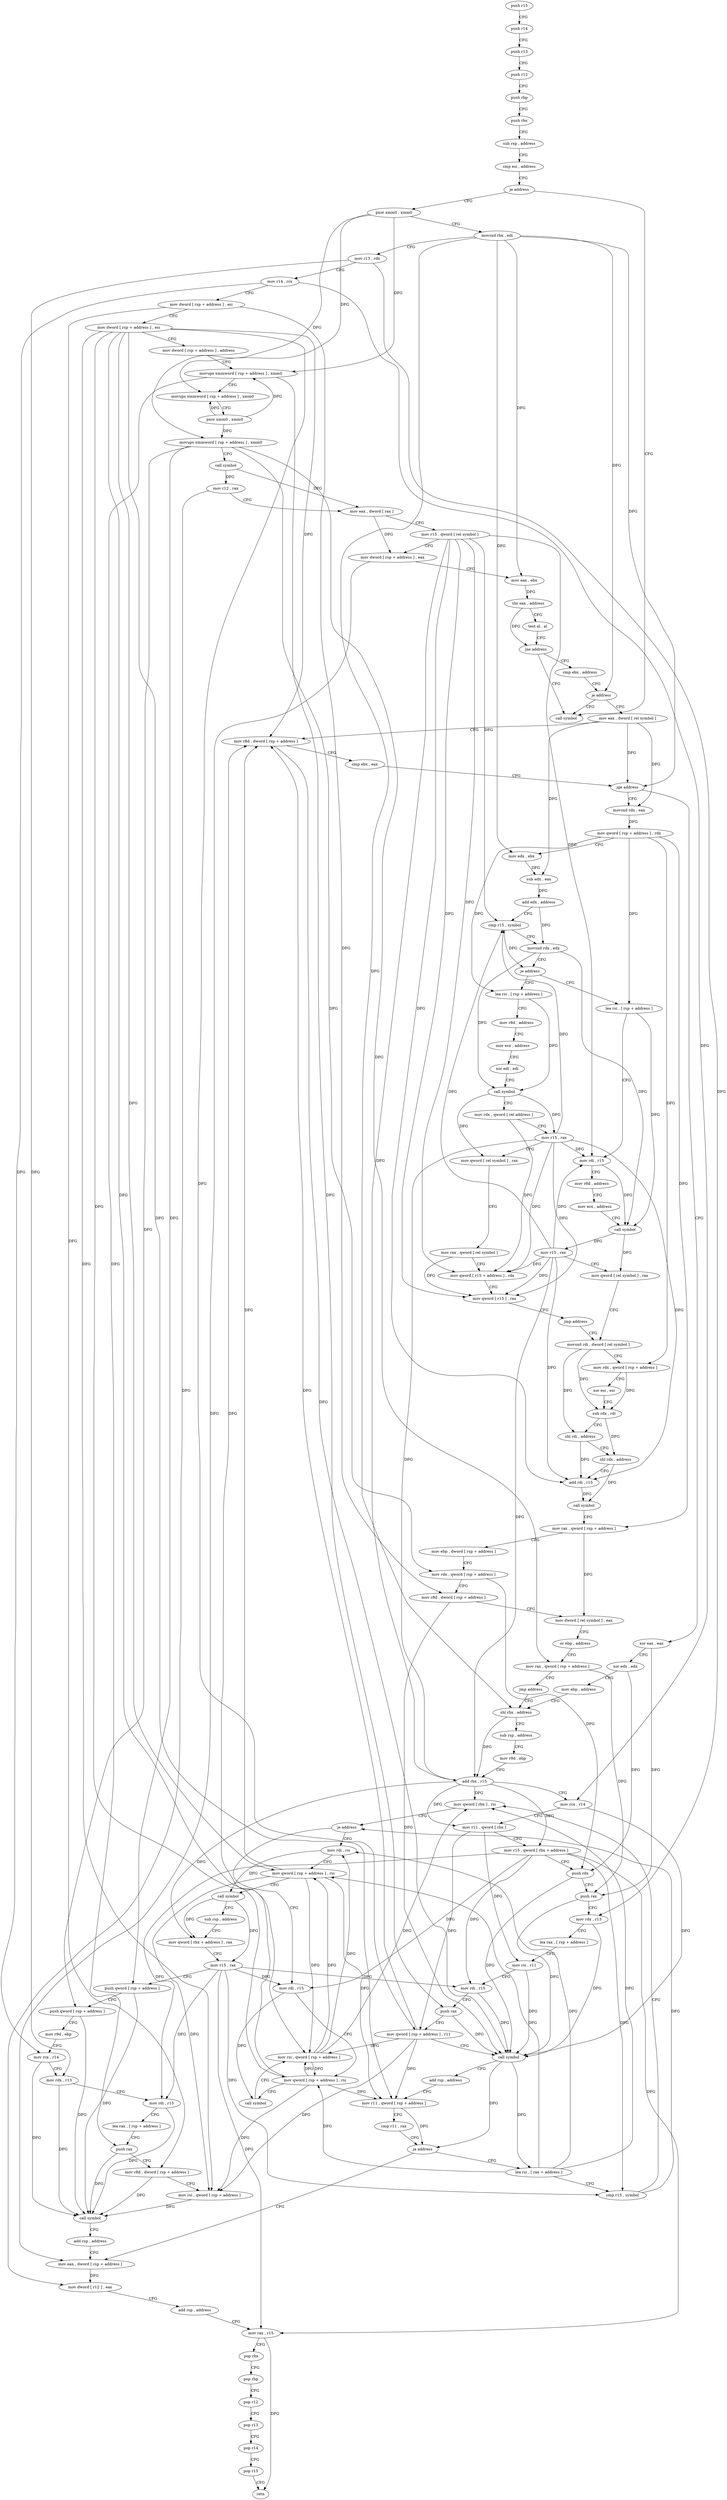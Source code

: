 digraph "func" {
"4217232" [label = "push r15" ]
"4217234" [label = "push r14" ]
"4217236" [label = "push r13" ]
"4217238" [label = "push r12" ]
"4217240" [label = "push rbp" ]
"4217241" [label = "push rbx" ]
"4217242" [label = "sub rsp , address" ]
"4217246" [label = "cmp esi , address" ]
"4217249" [label = "je address" ]
"4217771" [label = "call symbol" ]
"4217255" [label = "pxor xmm0 , xmm0" ]
"4217259" [label = "movsxd rbx , edi" ]
"4217262" [label = "mov r13 , rdx" ]
"4217265" [label = "mov r14 , rcx" ]
"4217268" [label = "mov dword [ rsp + address ] , esi" ]
"4217272" [label = "mov dword [ rsp + address ] , esi" ]
"4217276" [label = "mov dword [ rsp + address ] , address" ]
"4217284" [label = "movups xmmword [ rsp + address ] , xmm0" ]
"4217289" [label = "movups xmmword [ rsp + address ] , xmm0" ]
"4217294" [label = "pxor xmm0 , xmm0" ]
"4217298" [label = "movups xmmword [ rsp + address ] , xmm0" ]
"4217303" [label = "call symbol" ]
"4217308" [label = "mov r12 , rax" ]
"4217311" [label = "mov eax , dword [ rax ]" ]
"4217313" [label = "mov r15 , qword [ rel symbol ]" ]
"4217320" [label = "mov dword [ rsp + address ] , eax" ]
"4217324" [label = "mov eax , ebx" ]
"4217326" [label = "shr eax , address" ]
"4217329" [label = "test al , al" ]
"4217331" [label = "jne address" ]
"4217337" [label = "cmp ebx , address" ]
"4217343" [label = "je address" ]
"4217349" [label = "mov eax , dword [ rel symbol ]" ]
"4217355" [label = "mov r8d , dword [ rsp + address ]" ]
"4217360" [label = "cmp ebx , eax" ]
"4217362" [label = "jge address" ]
"4217576" [label = "movsxd rdx , eax" ]
"4217368" [label = "xor eax , eax" ]
"4217579" [label = "mov qword [ rsp + address ] , rdx" ]
"4217584" [label = "mov edx , ebx" ]
"4217586" [label = "sub edx , eax" ]
"4217588" [label = "add edx , address" ]
"4217591" [label = "cmp r15 , symbol" ]
"4217598" [label = "movsxd rdx , edx" ]
"4217601" [label = "je address" ]
"4217712" [label = "lea rsi , [ rsp + address ]" ]
"4217603" [label = "lea rsi , [ rsp + address ]" ]
"4217370" [label = "xor edx , edx" ]
"4217372" [label = "mov ebp , address" ]
"4217377" [label = "shl rbx , address" ]
"4217717" [label = "mov r8d , address" ]
"4217723" [label = "mov ecx , address" ]
"4217728" [label = "xor edi , edi" ]
"4217730" [label = "call symbol" ]
"4217735" [label = "mov rdx , qword [ rel address ]" ]
"4217742" [label = "mov r15 , rax" ]
"4217745" [label = "mov qword [ rel symbol ] , rax" ]
"4217752" [label = "mov rax , qword [ rel symbol ]" ]
"4217759" [label = "mov qword [ r15 + address ] , rdx" ]
"4217763" [label = "mov qword [ r15 ] , rax" ]
"4217766" [label = "jmp address" ]
"4217637" [label = "movsxd rdi , dword [ rel symbol ]" ]
"4217608" [label = "mov rdi , r15" ]
"4217611" [label = "mov r8d , address" ]
"4217617" [label = "mov ecx , address" ]
"4217622" [label = "call symbol" ]
"4217627" [label = "mov r15 , rax" ]
"4217630" [label = "mov qword [ rel symbol ] , rax" ]
"4217545" [label = "mov eax , dword [ rsp + address ]" ]
"4217549" [label = "mov dword [ r12 ] , eax" ]
"4217553" [label = "add rsp , address" ]
"4217557" [label = "mov rax , r15" ]
"4217560" [label = "pop rbx" ]
"4217561" [label = "pop rbp" ]
"4217562" [label = "pop r12" ]
"4217564" [label = "pop r13" ]
"4217566" [label = "pop r14" ]
"4217568" [label = "pop r15" ]
"4217570" [label = "retn" ]
"4217442" [label = "lea rsi , [ rax + address ]" ]
"4217446" [label = "cmp r15 , symbol" ]
"4217453" [label = "mov qword [ rbx ] , rsi" ]
"4217456" [label = "je address" ]
"4217476" [label = "mov rdi , rsi" ]
"4217458" [label = "mov rdi , r15" ]
"4217644" [label = "mov rdx , qword [ rsp + address ]" ]
"4217649" [label = "xor esi , esi" ]
"4217651" [label = "sub rdx , rdi" ]
"4217654" [label = "shl rdi , address" ]
"4217658" [label = "shl rdx , address" ]
"4217662" [label = "add rdi , r15" ]
"4217665" [label = "call symbol" ]
"4217670" [label = "mov rax , qword [ rsp + address ]" ]
"4217675" [label = "mov ebp , dword [ rsp + address ]" ]
"4217679" [label = "mov rdx , qword [ rsp + address ]" ]
"4217684" [label = "mov r8d , dword [ rsp + address ]" ]
"4217689" [label = "mov dword [ rel symbol ] , eax" ]
"4217695" [label = "or ebp , address" ]
"4217698" [label = "mov rax , qword [ rsp + address ]" ]
"4217703" [label = "jmp address" ]
"4217381" [label = "sub rsp , address" ]
"4217385" [label = "mov r9d , ebp" ]
"4217388" [label = "add rbx , r15" ]
"4217391" [label = "mov rcx , r14" ]
"4217394" [label = "mov r11 , qword [ rbx ]" ]
"4217397" [label = "mov r15 , qword [ rbx + address ]" ]
"4217401" [label = "push rdx" ]
"4217402" [label = "push rax" ]
"4217403" [label = "mov rdx , r13" ]
"4217406" [label = "lea rax , [ rsp + address ]" ]
"4217411" [label = "mov rsi , r11" ]
"4217414" [label = "mov rdi , r15" ]
"4217417" [label = "push rax" ]
"4217418" [label = "mov qword [ rsp + address ] , r11" ]
"4217423" [label = "call symbol" ]
"4217428" [label = "add rsp , address" ]
"4217432" [label = "mov r11 , qword [ rsp + address ]" ]
"4217437" [label = "cmp r11 , rax" ]
"4217440" [label = "ja address" ]
"4217479" [label = "mov qword [ rsp + address ] , rsi" ]
"4217484" [label = "call symbol" ]
"4217489" [label = "sub rsp , address" ]
"4217493" [label = "mov qword [ rbx + address ] , rax" ]
"4217497" [label = "mov r15 , rax" ]
"4217500" [label = "push qword [ rsp + address ]" ]
"4217504" [label = "push qword [ rsp + address ]" ]
"4217508" [label = "mov r9d , ebp" ]
"4217511" [label = "mov rcx , r14" ]
"4217514" [label = "mov rdx , r13" ]
"4217517" [label = "mov rdi , r15" ]
"4217520" [label = "lea rax , [ rsp + address ]" ]
"4217525" [label = "push rax" ]
"4217526" [label = "mov r8d , dword [ rsp + address ]" ]
"4217531" [label = "mov rsi , qword [ rsp + address ]" ]
"4217536" [label = "call symbol" ]
"4217541" [label = "add rsp , address" ]
"4217461" [label = "mov qword [ rsp + address ] , rsi" ]
"4217466" [label = "call symbol" ]
"4217471" [label = "mov rsi , qword [ rsp + address ]" ]
"4217232" -> "4217234" [ label = "CFG" ]
"4217234" -> "4217236" [ label = "CFG" ]
"4217236" -> "4217238" [ label = "CFG" ]
"4217238" -> "4217240" [ label = "CFG" ]
"4217240" -> "4217241" [ label = "CFG" ]
"4217241" -> "4217242" [ label = "CFG" ]
"4217242" -> "4217246" [ label = "CFG" ]
"4217246" -> "4217249" [ label = "CFG" ]
"4217249" -> "4217771" [ label = "CFG" ]
"4217249" -> "4217255" [ label = "CFG" ]
"4217255" -> "4217259" [ label = "CFG" ]
"4217255" -> "4217284" [ label = "DFG" ]
"4217255" -> "4217289" [ label = "DFG" ]
"4217255" -> "4217298" [ label = "DFG" ]
"4217259" -> "4217262" [ label = "CFG" ]
"4217259" -> "4217324" [ label = "DFG" ]
"4217259" -> "4217343" [ label = "DFG" ]
"4217259" -> "4217362" [ label = "DFG" ]
"4217259" -> "4217584" [ label = "DFG" ]
"4217259" -> "4217377" [ label = "DFG" ]
"4217262" -> "4217265" [ label = "CFG" ]
"4217262" -> "4217403" [ label = "DFG" ]
"4217262" -> "4217514" [ label = "DFG" ]
"4217265" -> "4217268" [ label = "CFG" ]
"4217265" -> "4217391" [ label = "DFG" ]
"4217265" -> "4217511" [ label = "DFG" ]
"4217268" -> "4217272" [ label = "CFG" ]
"4217268" -> "4217684" [ label = "DFG" ]
"4217268" -> "4217526" [ label = "DFG" ]
"4217272" -> "4217276" [ label = "CFG" ]
"4217272" -> "4217355" [ label = "DFG" ]
"4217272" -> "4217418" [ label = "DFG" ]
"4217272" -> "4217432" [ label = "DFG" ]
"4217272" -> "4217479" [ label = "DFG" ]
"4217272" -> "4217531" [ label = "DFG" ]
"4217272" -> "4217461" [ label = "DFG" ]
"4217272" -> "4217471" [ label = "DFG" ]
"4217276" -> "4217284" [ label = "CFG" ]
"4217284" -> "4217289" [ label = "CFG" ]
"4217284" -> "4217417" [ label = "DFG" ]
"4217284" -> "4217525" [ label = "DFG" ]
"4217289" -> "4217294" [ label = "CFG" ]
"4217294" -> "4217298" [ label = "DFG" ]
"4217294" -> "4217284" [ label = "DFG" ]
"4217294" -> "4217289" [ label = "DFG" ]
"4217298" -> "4217303" [ label = "CFG" ]
"4217298" -> "4217679" [ label = "DFG" ]
"4217298" -> "4217698" [ label = "DFG" ]
"4217298" -> "4217500" [ label = "DFG" ]
"4217298" -> "4217504" [ label = "DFG" ]
"4217303" -> "4217308" [ label = "DFG" ]
"4217303" -> "4217311" [ label = "DFG" ]
"4217308" -> "4217311" [ label = "CFG" ]
"4217308" -> "4217549" [ label = "DFG" ]
"4217311" -> "4217313" [ label = "CFG" ]
"4217311" -> "4217320" [ label = "DFG" ]
"4217313" -> "4217320" [ label = "CFG" ]
"4217313" -> "4217591" [ label = "DFG" ]
"4217313" -> "4217759" [ label = "DFG" ]
"4217313" -> "4217763" [ label = "DFG" ]
"4217313" -> "4217608" [ label = "DFG" ]
"4217313" -> "4217388" [ label = "DFG" ]
"4217313" -> "4217662" [ label = "DFG" ]
"4217320" -> "4217324" [ label = "CFG" ]
"4217320" -> "4217545" [ label = "DFG" ]
"4217324" -> "4217326" [ label = "DFG" ]
"4217326" -> "4217329" [ label = "CFG" ]
"4217326" -> "4217331" [ label = "DFG" ]
"4217329" -> "4217331" [ label = "CFG" ]
"4217331" -> "4217771" [ label = "CFG" ]
"4217331" -> "4217337" [ label = "CFG" ]
"4217337" -> "4217343" [ label = "CFG" ]
"4217343" -> "4217771" [ label = "CFG" ]
"4217343" -> "4217349" [ label = "CFG" ]
"4217349" -> "4217355" [ label = "CFG" ]
"4217349" -> "4217362" [ label = "DFG" ]
"4217349" -> "4217576" [ label = "DFG" ]
"4217349" -> "4217586" [ label = "DFG" ]
"4217355" -> "4217360" [ label = "CFG" ]
"4217355" -> "4217423" [ label = "DFG" ]
"4217360" -> "4217362" [ label = "CFG" ]
"4217362" -> "4217576" [ label = "CFG" ]
"4217362" -> "4217368" [ label = "CFG" ]
"4217576" -> "4217579" [ label = "DFG" ]
"4217368" -> "4217370" [ label = "CFG" ]
"4217368" -> "4217402" [ label = "DFG" ]
"4217579" -> "4217584" [ label = "CFG" ]
"4217579" -> "4217644" [ label = "DFG" ]
"4217579" -> "4217670" [ label = "DFG" ]
"4217579" -> "4217712" [ label = "DFG" ]
"4217579" -> "4217603" [ label = "DFG" ]
"4217584" -> "4217586" [ label = "DFG" ]
"4217586" -> "4217588" [ label = "DFG" ]
"4217588" -> "4217591" [ label = "CFG" ]
"4217588" -> "4217598" [ label = "DFG" ]
"4217591" -> "4217598" [ label = "CFG" ]
"4217591" -> "4217601" [ label = "DFG" ]
"4217598" -> "4217601" [ label = "CFG" ]
"4217598" -> "4217730" [ label = "DFG" ]
"4217598" -> "4217622" [ label = "DFG" ]
"4217601" -> "4217712" [ label = "CFG" ]
"4217601" -> "4217603" [ label = "CFG" ]
"4217712" -> "4217717" [ label = "CFG" ]
"4217712" -> "4217730" [ label = "DFG" ]
"4217603" -> "4217608" [ label = "CFG" ]
"4217603" -> "4217622" [ label = "DFG" ]
"4217370" -> "4217372" [ label = "CFG" ]
"4217370" -> "4217401" [ label = "DFG" ]
"4217372" -> "4217377" [ label = "CFG" ]
"4217377" -> "4217381" [ label = "CFG" ]
"4217377" -> "4217388" [ label = "DFG" ]
"4217717" -> "4217723" [ label = "CFG" ]
"4217723" -> "4217728" [ label = "CFG" ]
"4217728" -> "4217730" [ label = "CFG" ]
"4217730" -> "4217735" [ label = "CFG" ]
"4217730" -> "4217742" [ label = "DFG" ]
"4217730" -> "4217745" [ label = "DFG" ]
"4217735" -> "4217742" [ label = "CFG" ]
"4217735" -> "4217759" [ label = "DFG" ]
"4217742" -> "4217745" [ label = "CFG" ]
"4217742" -> "4217591" [ label = "DFG" ]
"4217742" -> "4217759" [ label = "DFG" ]
"4217742" -> "4217763" [ label = "DFG" ]
"4217742" -> "4217608" [ label = "DFG" ]
"4217742" -> "4217388" [ label = "DFG" ]
"4217742" -> "4217662" [ label = "DFG" ]
"4217745" -> "4217752" [ label = "CFG" ]
"4217752" -> "4217759" [ label = "CFG" ]
"4217752" -> "4217763" [ label = "DFG" ]
"4217759" -> "4217763" [ label = "CFG" ]
"4217763" -> "4217766" [ label = "CFG" ]
"4217766" -> "4217637" [ label = "CFG" ]
"4217637" -> "4217644" [ label = "CFG" ]
"4217637" -> "4217651" [ label = "DFG" ]
"4217637" -> "4217654" [ label = "DFG" ]
"4217608" -> "4217611" [ label = "CFG" ]
"4217608" -> "4217622" [ label = "DFG" ]
"4217611" -> "4217617" [ label = "CFG" ]
"4217617" -> "4217622" [ label = "CFG" ]
"4217622" -> "4217627" [ label = "DFG" ]
"4217622" -> "4217630" [ label = "DFG" ]
"4217627" -> "4217630" [ label = "CFG" ]
"4217627" -> "4217591" [ label = "DFG" ]
"4217627" -> "4217608" [ label = "DFG" ]
"4217627" -> "4217759" [ label = "DFG" ]
"4217627" -> "4217763" [ label = "DFG" ]
"4217627" -> "4217388" [ label = "DFG" ]
"4217627" -> "4217662" [ label = "DFG" ]
"4217630" -> "4217637" [ label = "CFG" ]
"4217545" -> "4217549" [ label = "DFG" ]
"4217549" -> "4217553" [ label = "CFG" ]
"4217553" -> "4217557" [ label = "CFG" ]
"4217557" -> "4217560" [ label = "CFG" ]
"4217557" -> "4217570" [ label = "DFG" ]
"4217560" -> "4217561" [ label = "CFG" ]
"4217561" -> "4217562" [ label = "CFG" ]
"4217562" -> "4217564" [ label = "CFG" ]
"4217564" -> "4217566" [ label = "CFG" ]
"4217566" -> "4217568" [ label = "CFG" ]
"4217568" -> "4217570" [ label = "CFG" ]
"4217442" -> "4217446" [ label = "CFG" ]
"4217442" -> "4217453" [ label = "DFG" ]
"4217442" -> "4217476" [ label = "DFG" ]
"4217442" -> "4217479" [ label = "DFG" ]
"4217442" -> "4217461" [ label = "DFG" ]
"4217446" -> "4217453" [ label = "CFG" ]
"4217446" -> "4217456" [ label = "DFG" ]
"4217453" -> "4217456" [ label = "CFG" ]
"4217456" -> "4217476" [ label = "CFG" ]
"4217456" -> "4217458" [ label = "CFG" ]
"4217476" -> "4217479" [ label = "CFG" ]
"4217476" -> "4217484" [ label = "DFG" ]
"4217458" -> "4217461" [ label = "CFG" ]
"4217458" -> "4217466" [ label = "DFG" ]
"4217644" -> "4217649" [ label = "CFG" ]
"4217644" -> "4217651" [ label = "DFG" ]
"4217649" -> "4217651" [ label = "CFG" ]
"4217651" -> "4217654" [ label = "CFG" ]
"4217651" -> "4217658" [ label = "DFG" ]
"4217654" -> "4217658" [ label = "CFG" ]
"4217654" -> "4217662" [ label = "DFG" ]
"4217658" -> "4217662" [ label = "CFG" ]
"4217658" -> "4217665" [ label = "DFG" ]
"4217662" -> "4217665" [ label = "DFG" ]
"4217665" -> "4217670" [ label = "CFG" ]
"4217670" -> "4217675" [ label = "CFG" ]
"4217670" -> "4217689" [ label = "DFG" ]
"4217675" -> "4217679" [ label = "CFG" ]
"4217679" -> "4217684" [ label = "CFG" ]
"4217679" -> "4217401" [ label = "DFG" ]
"4217684" -> "4217689" [ label = "CFG" ]
"4217684" -> "4217423" [ label = "DFG" ]
"4217689" -> "4217695" [ label = "CFG" ]
"4217695" -> "4217698" [ label = "CFG" ]
"4217698" -> "4217703" [ label = "CFG" ]
"4217698" -> "4217402" [ label = "DFG" ]
"4217703" -> "4217377" [ label = "CFG" ]
"4217381" -> "4217385" [ label = "CFG" ]
"4217385" -> "4217388" [ label = "CFG" ]
"4217388" -> "4217391" [ label = "CFG" ]
"4217388" -> "4217394" [ label = "DFG" ]
"4217388" -> "4217397" [ label = "DFG" ]
"4217388" -> "4217453" [ label = "DFG" ]
"4217388" -> "4217493" [ label = "DFG" ]
"4217391" -> "4217394" [ label = "CFG" ]
"4217391" -> "4217423" [ label = "DFG" ]
"4217394" -> "4217397" [ label = "CFG" ]
"4217394" -> "4217411" [ label = "DFG" ]
"4217394" -> "4217418" [ label = "DFG" ]
"4217397" -> "4217401" [ label = "CFG" ]
"4217397" -> "4217414" [ label = "DFG" ]
"4217397" -> "4217557" [ label = "DFG" ]
"4217397" -> "4217446" [ label = "DFG" ]
"4217397" -> "4217517" [ label = "DFG" ]
"4217397" -> "4217458" [ label = "DFG" ]
"4217401" -> "4217402" [ label = "CFG" ]
"4217401" -> "4217423" [ label = "DFG" ]
"4217402" -> "4217403" [ label = "CFG" ]
"4217402" -> "4217423" [ label = "DFG" ]
"4217403" -> "4217406" [ label = "CFG" ]
"4217403" -> "4217423" [ label = "DFG" ]
"4217406" -> "4217411" [ label = "CFG" ]
"4217411" -> "4217414" [ label = "CFG" ]
"4217411" -> "4217423" [ label = "DFG" ]
"4217414" -> "4217417" [ label = "CFG" ]
"4217414" -> "4217423" [ label = "DFG" ]
"4217417" -> "4217418" [ label = "CFG" ]
"4217417" -> "4217423" [ label = "DFG" ]
"4217418" -> "4217423" [ label = "CFG" ]
"4217418" -> "4217355" [ label = "DFG" ]
"4217418" -> "4217432" [ label = "DFG" ]
"4217418" -> "4217531" [ label = "DFG" ]
"4217418" -> "4217471" [ label = "DFG" ]
"4217423" -> "4217428" [ label = "CFG" ]
"4217423" -> "4217440" [ label = "DFG" ]
"4217423" -> "4217442" [ label = "DFG" ]
"4217428" -> "4217432" [ label = "CFG" ]
"4217432" -> "4217437" [ label = "CFG" ]
"4217432" -> "4217440" [ label = "DFG" ]
"4217437" -> "4217440" [ label = "CFG" ]
"4217440" -> "4217545" [ label = "CFG" ]
"4217440" -> "4217442" [ label = "CFG" ]
"4217479" -> "4217484" [ label = "CFG" ]
"4217479" -> "4217355" [ label = "DFG" ]
"4217479" -> "4217432" [ label = "DFG" ]
"4217479" -> "4217531" [ label = "DFG" ]
"4217479" -> "4217471" [ label = "DFG" ]
"4217484" -> "4217489" [ label = "CFG" ]
"4217484" -> "4217493" [ label = "DFG" ]
"4217484" -> "4217497" [ label = "DFG" ]
"4217489" -> "4217493" [ label = "CFG" ]
"4217493" -> "4217497" [ label = "CFG" ]
"4217497" -> "4217500" [ label = "CFG" ]
"4217497" -> "4217414" [ label = "DFG" ]
"4217497" -> "4217557" [ label = "DFG" ]
"4217497" -> "4217446" [ label = "DFG" ]
"4217497" -> "4217517" [ label = "DFG" ]
"4217497" -> "4217458" [ label = "DFG" ]
"4217500" -> "4217504" [ label = "CFG" ]
"4217500" -> "4217536" [ label = "DFG" ]
"4217504" -> "4217508" [ label = "CFG" ]
"4217504" -> "4217536" [ label = "DFG" ]
"4217508" -> "4217511" [ label = "CFG" ]
"4217511" -> "4217514" [ label = "CFG" ]
"4217511" -> "4217536" [ label = "DFG" ]
"4217514" -> "4217517" [ label = "CFG" ]
"4217514" -> "4217536" [ label = "DFG" ]
"4217517" -> "4217520" [ label = "CFG" ]
"4217517" -> "4217536" [ label = "DFG" ]
"4217520" -> "4217525" [ label = "CFG" ]
"4217525" -> "4217526" [ label = "CFG" ]
"4217525" -> "4217536" [ label = "DFG" ]
"4217526" -> "4217531" [ label = "CFG" ]
"4217526" -> "4217536" [ label = "DFG" ]
"4217531" -> "4217536" [ label = "DFG" ]
"4217536" -> "4217541" [ label = "CFG" ]
"4217541" -> "4217545" [ label = "CFG" ]
"4217461" -> "4217466" [ label = "CFG" ]
"4217461" -> "4217355" [ label = "DFG" ]
"4217461" -> "4217432" [ label = "DFG" ]
"4217461" -> "4217531" [ label = "DFG" ]
"4217461" -> "4217471" [ label = "DFG" ]
"4217466" -> "4217471" [ label = "CFG" ]
"4217471" -> "4217476" [ label = "DFG" ]
"4217471" -> "4217453" [ label = "DFG" ]
"4217471" -> "4217479" [ label = "DFG" ]
"4217471" -> "4217461" [ label = "DFG" ]
}
